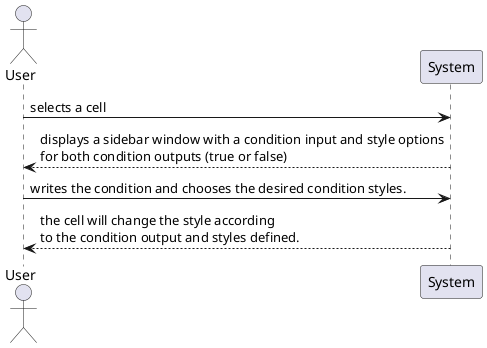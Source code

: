 @startuml lang03_1_ssd.png
skinparam packageStyle rect
skinparam defaultFontName FG Virgil
skinparam shadowing false

actor User 
participant "System" as S
User -> S : selects a cell
S --> User : displays a sidebar window with a condition input and style options\nfor both condition outputs (true or false) 
User -> S : writes the condition and chooses the desired condition styles.
S --> User : the cell will change the style according\nto the condition output and styles defined.

@enduml
@enduml
